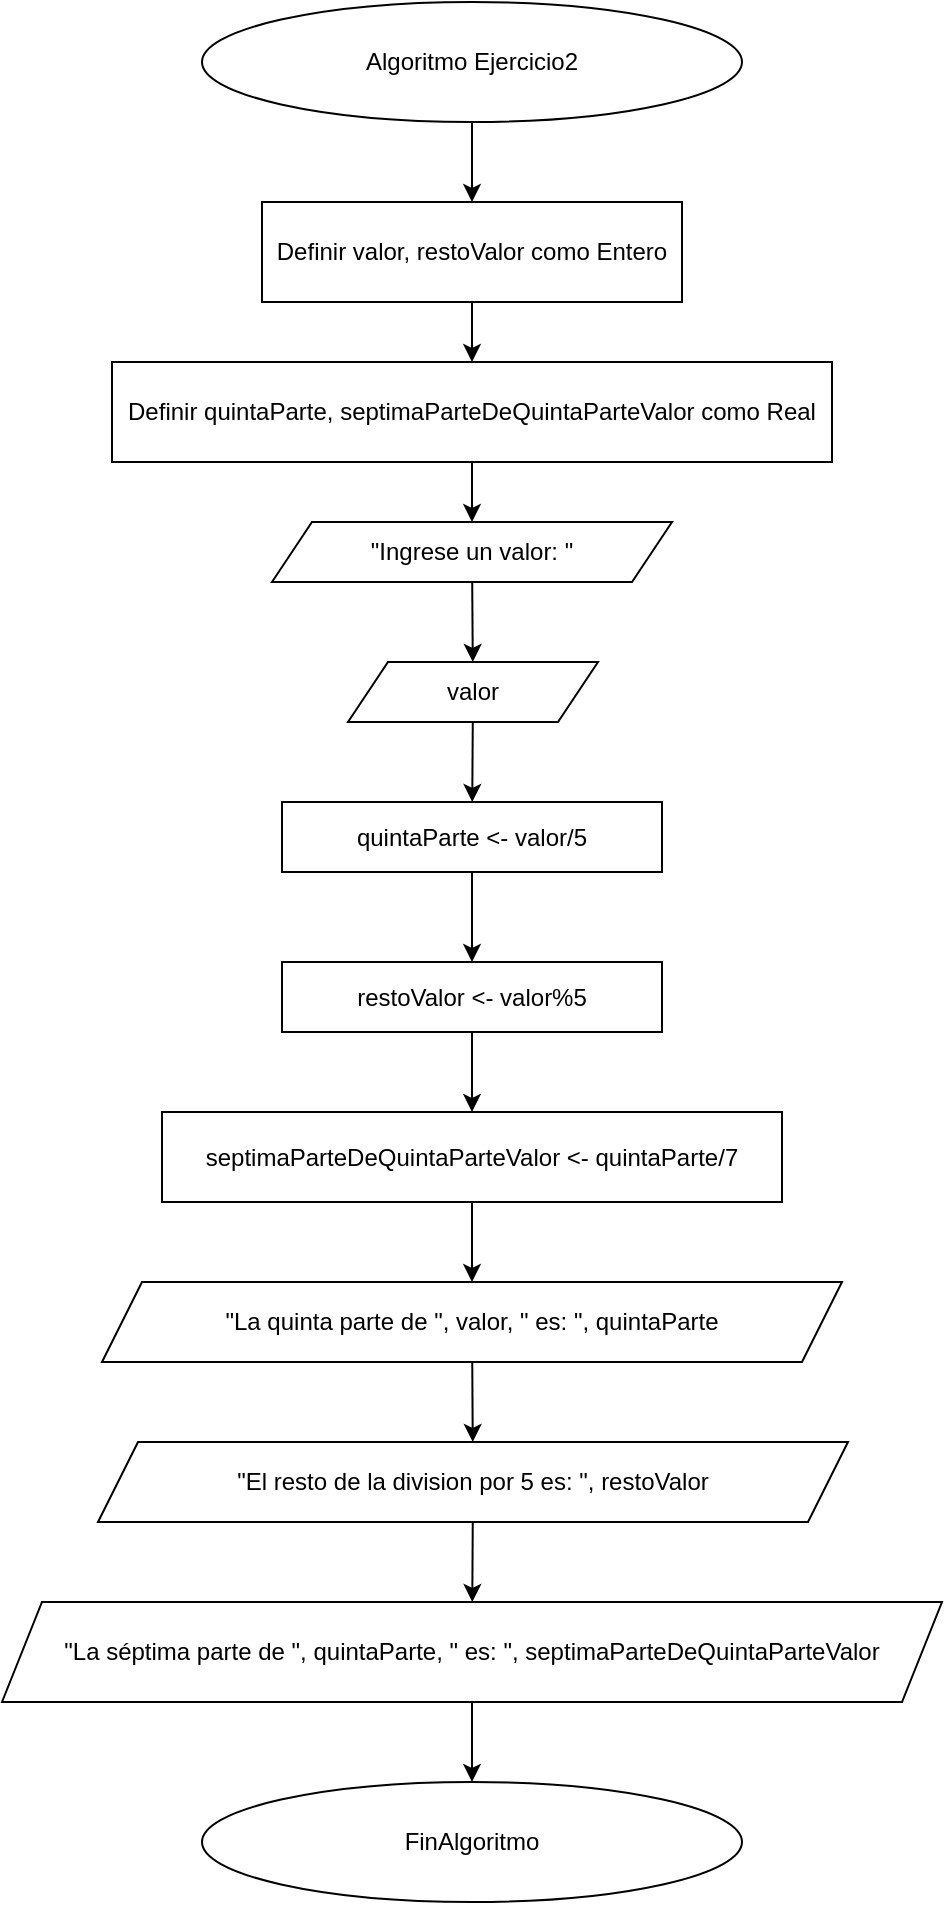 <mxfile>
    <diagram id="E79p9jirzsjfZUadUpCI" name="Page-1">
        <mxGraphModel dx="711" dy="1879" grid="1" gridSize="10" guides="1" tooltips="1" connect="1" arrows="1" fold="1" page="1" pageScale="1" pageWidth="850" pageHeight="1100" background="light-dark(#FFFFFF,#0A0A0A)" math="0" shadow="0">
            <root>
                <mxCell id="0"/>
                <mxCell id="1" parent="0"/>
                <mxCell id="4" value="" style="edgeStyle=none;html=1;" edge="1" parent="1" source="2" target="3">
                    <mxGeometry relative="1" as="geometry"/>
                </mxCell>
                <mxCell id="2" value="Algoritmo Ejercicio2" style="ellipse;whiteSpace=wrap;html=1;" vertex="1" parent="1">
                    <mxGeometry x="290" y="-40" width="270" height="60" as="geometry"/>
                </mxCell>
                <mxCell id="29" value="" style="edgeStyle=none;html=1;" edge="1" parent="1" source="3" target="28">
                    <mxGeometry relative="1" as="geometry"/>
                </mxCell>
                <mxCell id="3" value="Definir valor, restoValor como Entero" style="whiteSpace=wrap;html=1;" vertex="1" parent="1">
                    <mxGeometry x="320" y="60" width="210" height="50" as="geometry"/>
                </mxCell>
                <mxCell id="10" value="" style="edgeStyle=none;html=1;" edge="1" parent="1" source="7" target="9">
                    <mxGeometry relative="1" as="geometry"/>
                </mxCell>
                <mxCell id="7" value="&quot;Ingrese un valor: &quot;" style="shape=parallelogram;perimeter=parallelogramPerimeter;whiteSpace=wrap;html=1;fixedSize=1;" vertex="1" parent="1">
                    <mxGeometry x="325" y="220" width="200" height="30" as="geometry"/>
                </mxCell>
                <mxCell id="12" value="" style="edgeStyle=none;html=1;" edge="1" parent="1" source="9" target="11">
                    <mxGeometry relative="1" as="geometry"/>
                </mxCell>
                <mxCell id="9" value="valor" style="shape=parallelogram;perimeter=parallelogramPerimeter;whiteSpace=wrap;html=1;fixedSize=1;" vertex="1" parent="1">
                    <mxGeometry x="363" y="290" width="125" height="30" as="geometry"/>
                </mxCell>
                <mxCell id="14" value="" style="edgeStyle=none;html=1;" edge="1" parent="1" source="11" target="13">
                    <mxGeometry relative="1" as="geometry"/>
                </mxCell>
                <mxCell id="11" value="quintaParte &amp;lt;- valor/5" style="whiteSpace=wrap;html=1;" vertex="1" parent="1">
                    <mxGeometry x="330" y="360" width="190" height="35" as="geometry"/>
                </mxCell>
                <mxCell id="16" value="" style="edgeStyle=none;html=1;" edge="1" parent="1" source="13" target="15">
                    <mxGeometry relative="1" as="geometry"/>
                </mxCell>
                <mxCell id="13" value="restoValor &amp;lt;- valor%5" style="whiteSpace=wrap;html=1;" vertex="1" parent="1">
                    <mxGeometry x="330" y="440" width="190" height="35" as="geometry"/>
                </mxCell>
                <mxCell id="18" value="" style="edgeStyle=none;html=1;" edge="1" parent="1" source="15" target="17">
                    <mxGeometry relative="1" as="geometry"/>
                </mxCell>
                <mxCell id="15" value="septimaParteDeQuintaParteValor &amp;lt;- quintaParte/7" style="whiteSpace=wrap;html=1;" vertex="1" parent="1">
                    <mxGeometry x="270" y="515" width="310" height="45" as="geometry"/>
                </mxCell>
                <mxCell id="20" value="" style="edgeStyle=none;html=1;" edge="1" parent="1" source="17" target="19">
                    <mxGeometry relative="1" as="geometry"/>
                </mxCell>
                <mxCell id="17" value="&quot;La quinta parte de &quot;, valor, &quot; es: &quot;, quintaParte" style="shape=parallelogram;perimeter=parallelogramPerimeter;whiteSpace=wrap;html=1;fixedSize=1;" vertex="1" parent="1">
                    <mxGeometry x="240" y="600" width="370" height="40" as="geometry"/>
                </mxCell>
                <mxCell id="22" value="" style="edgeStyle=none;html=1;" edge="1" parent="1" source="19" target="21">
                    <mxGeometry relative="1" as="geometry"/>
                </mxCell>
                <mxCell id="19" value="&quot;El resto de la division por 5 es: &quot;, restoValor" style="shape=parallelogram;perimeter=parallelogramPerimeter;whiteSpace=wrap;html=1;fixedSize=1;" vertex="1" parent="1">
                    <mxGeometry x="238" y="680" width="375" height="40" as="geometry"/>
                </mxCell>
                <mxCell id="24" value="" style="edgeStyle=none;html=1;" edge="1" parent="1" source="21" target="23">
                    <mxGeometry relative="1" as="geometry"/>
                </mxCell>
                <mxCell id="21" value="&quot;La séptima parte de &quot;, quintaParte, &quot; es: &quot;, septimaParteDeQuintaParteValor" style="shape=parallelogram;perimeter=parallelogramPerimeter;whiteSpace=wrap;html=1;fixedSize=1;" vertex="1" parent="1">
                    <mxGeometry x="190" y="760" width="470" height="50" as="geometry"/>
                </mxCell>
                <mxCell id="23" value="FinAlgoritmo" style="ellipse;whiteSpace=wrap;html=1;" vertex="1" parent="1">
                    <mxGeometry x="290" y="850" width="270" height="60" as="geometry"/>
                </mxCell>
                <mxCell id="30" value="" style="edgeStyle=none;html=1;" edge="1" parent="1" source="28" target="7">
                    <mxGeometry relative="1" as="geometry"/>
                </mxCell>
                <mxCell id="28" value="Definir quintaParte, septimaParteDeQuintaParteValor como Real" style="whiteSpace=wrap;html=1;" vertex="1" parent="1">
                    <mxGeometry x="245" y="140" width="360" height="50" as="geometry"/>
                </mxCell>
            </root>
        </mxGraphModel>
    </diagram>
</mxfile>